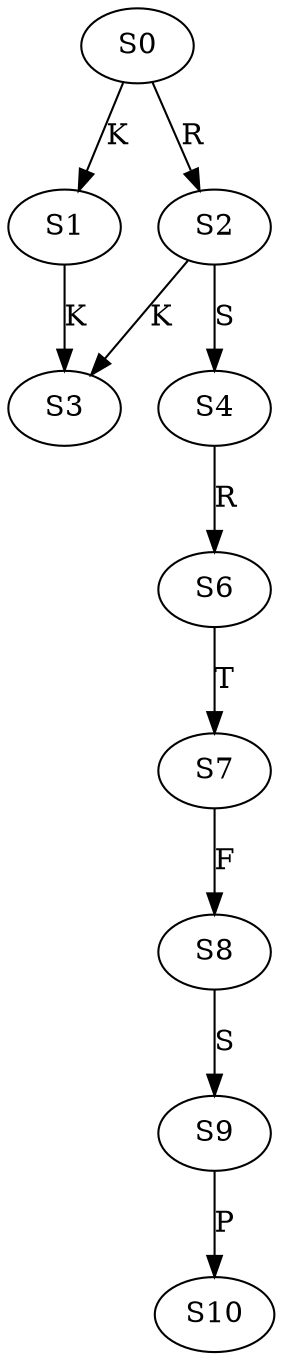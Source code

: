 strict digraph  {
	S0 -> S1 [ label = K ];
	S0 -> S2 [ label = R ];
	S1 -> S3 [ label = K ];
	S2 -> S3 [ label = K ];
	S2 -> S4 [ label = S ];
	S4 -> S6 [ label = R ];
	S6 -> S7 [ label = T ];
	S7 -> S8 [ label = F ];
	S8 -> S9 [ label = S ];
	S9 -> S10 [ label = P ];
}
